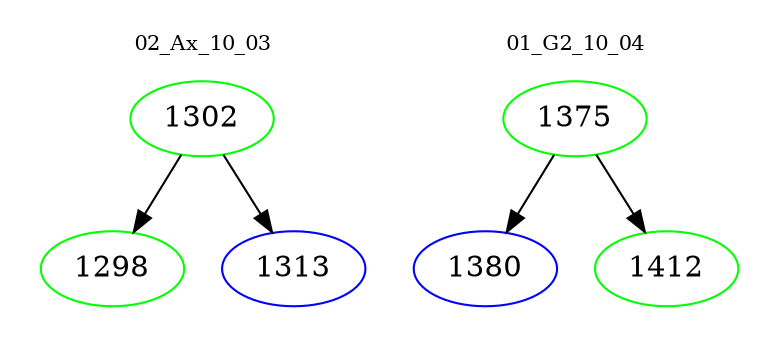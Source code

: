 digraph{
subgraph cluster_0 {
color = white
label = "02_Ax_10_03";
fontsize=10;
T0_1302 [label="1302", color="green"]
T0_1302 -> T0_1298 [color="black"]
T0_1298 [label="1298", color="green"]
T0_1302 -> T0_1313 [color="black"]
T0_1313 [label="1313", color="blue"]
}
subgraph cluster_1 {
color = white
label = "01_G2_10_04";
fontsize=10;
T1_1375 [label="1375", color="green"]
T1_1375 -> T1_1380 [color="black"]
T1_1380 [label="1380", color="blue"]
T1_1375 -> T1_1412 [color="black"]
T1_1412 [label="1412", color="green"]
}
}
